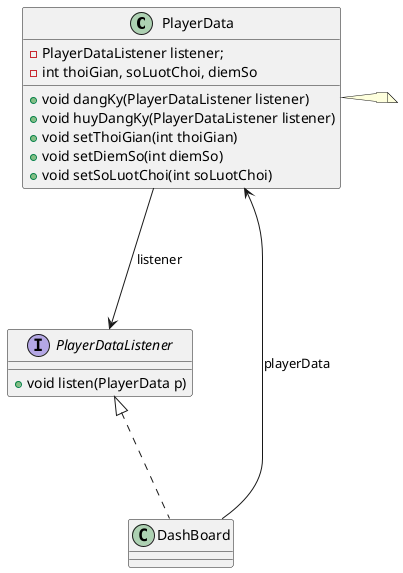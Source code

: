 @startuml
class PlayerData{
    - PlayerDataListener listener;
    - int thoiGian, soLuotChoi, diemSo
    + void dangKy(PlayerDataListener listener)
    + void huyDangKy(PlayerDataListener listener)
    + void setThoiGian(int thoiGian)
    + void setDiemSo(int diemSo)
    + void setSoLuotChoi(int soLuotChoi)
}
class DashBoard
interface PlayerDataListener{
    + void listen(PlayerData p)
}
PlayerDataListener <|... DashBoard
PlayerData ---> PlayerDataListener: listener
DashBoard ---> PlayerData: playerData

note right of PlayerData

end note
@enduml